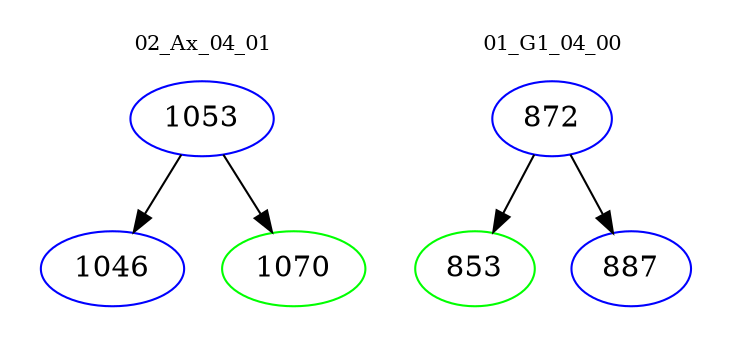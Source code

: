 digraph{
subgraph cluster_0 {
color = white
label = "02_Ax_04_01";
fontsize=10;
T0_1053 [label="1053", color="blue"]
T0_1053 -> T0_1046 [color="black"]
T0_1046 [label="1046", color="blue"]
T0_1053 -> T0_1070 [color="black"]
T0_1070 [label="1070", color="green"]
}
subgraph cluster_1 {
color = white
label = "01_G1_04_00";
fontsize=10;
T1_872 [label="872", color="blue"]
T1_872 -> T1_853 [color="black"]
T1_853 [label="853", color="green"]
T1_872 -> T1_887 [color="black"]
T1_887 [label="887", color="blue"]
}
}
